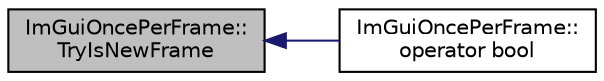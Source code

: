 digraph "ImGuiOncePerFrame::TryIsNewFrame"
{
 // INTERACTIVE_SVG=YES
  edge [fontname="Helvetica",fontsize="10",labelfontname="Helvetica",labelfontsize="10"];
  node [fontname="Helvetica",fontsize="10",shape=record];
  rankdir="LR";
  Node1 [label="ImGuiOncePerFrame::\lTryIsNewFrame",height=0.2,width=0.4,color="black", fillcolor="grey75", style="filled" fontcolor="black"];
  Node1 -> Node2 [dir="back",color="midnightblue",fontsize="10",style="solid",fontname="Helvetica"];
  Node2 [label="ImGuiOncePerFrame::\loperator bool",height=0.2,width=0.4,color="black", fillcolor="white", style="filled",URL="$struct_im_gui_once_per_frame.html#a413d2b82f4f4371bb7bfc56fec7fb91b"];
}
